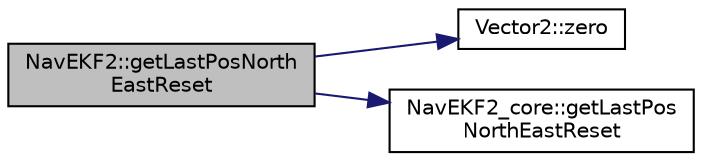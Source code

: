digraph "NavEKF2::getLastPosNorthEastReset"
{
 // INTERACTIVE_SVG=YES
  edge [fontname="Helvetica",fontsize="10",labelfontname="Helvetica",labelfontsize="10"];
  node [fontname="Helvetica",fontsize="10",shape=record];
  rankdir="LR";
  Node1 [label="NavEKF2::getLastPosNorth\lEastReset",height=0.2,width=0.4,color="black", fillcolor="grey75", style="filled", fontcolor="black"];
  Node1 -> Node2 [color="midnightblue",fontsize="10",style="solid",fontname="Helvetica"];
  Node2 [label="Vector2::zero",height=0.2,width=0.4,color="black", fillcolor="white", style="filled",URL="$structVector2.html#a6b537328ae913e3e7267b539e7a4af92"];
  Node1 -> Node3 [color="midnightblue",fontsize="10",style="solid",fontname="Helvetica"];
  Node3 [label="NavEKF2_core::getLastPos\lNorthEastReset",height=0.2,width=0.4,color="black", fillcolor="white", style="filled",URL="$classNavEKF2__core.html#aba5d999b9a92ba7c8d5825bda374b1a8"];
}
